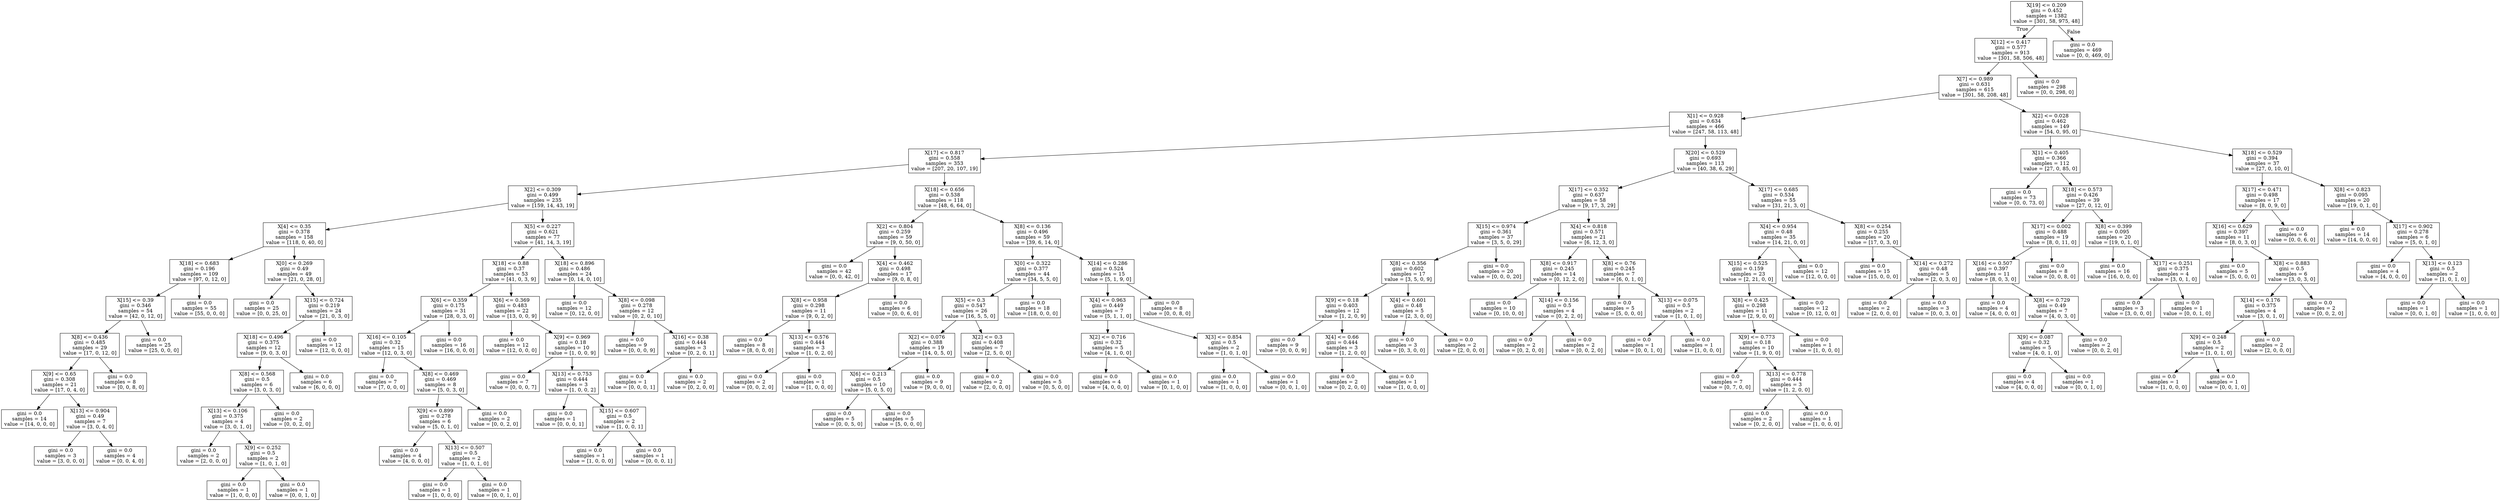 digraph Tree {
node [shape=box] ;
0 [label="X[19] <= 0.209\ngini = 0.452\nsamples = 1382\nvalue = [301, 58, 975, 48]"] ;
1 [label="X[12] <= 0.417\ngini = 0.577\nsamples = 913\nvalue = [301, 58, 506, 48]"] ;
0 -> 1 [labeldistance=2.5, labelangle=45, headlabel="True"] ;
2 [label="X[7] <= 0.989\ngini = 0.631\nsamples = 615\nvalue = [301, 58, 208, 48]"] ;
1 -> 2 ;
3 [label="X[1] <= 0.928\ngini = 0.634\nsamples = 466\nvalue = [247, 58, 113, 48]"] ;
2 -> 3 ;
4 [label="X[17] <= 0.817\ngini = 0.558\nsamples = 353\nvalue = [207, 20, 107, 19]"] ;
3 -> 4 ;
5 [label="X[2] <= 0.309\ngini = 0.499\nsamples = 235\nvalue = [159, 14, 43, 19]"] ;
4 -> 5 ;
6 [label="X[4] <= 0.35\ngini = 0.378\nsamples = 158\nvalue = [118, 0, 40, 0]"] ;
5 -> 6 ;
7 [label="X[18] <= 0.683\ngini = 0.196\nsamples = 109\nvalue = [97, 0, 12, 0]"] ;
6 -> 7 ;
8 [label="X[15] <= 0.39\ngini = 0.346\nsamples = 54\nvalue = [42, 0, 12, 0]"] ;
7 -> 8 ;
9 [label="X[8] <= 0.436\ngini = 0.485\nsamples = 29\nvalue = [17, 0, 12, 0]"] ;
8 -> 9 ;
10 [label="X[9] <= 0.65\ngini = 0.308\nsamples = 21\nvalue = [17, 0, 4, 0]"] ;
9 -> 10 ;
11 [label="gini = 0.0\nsamples = 14\nvalue = [14, 0, 0, 0]"] ;
10 -> 11 ;
12 [label="X[13] <= 0.904\ngini = 0.49\nsamples = 7\nvalue = [3, 0, 4, 0]"] ;
10 -> 12 ;
13 [label="gini = 0.0\nsamples = 3\nvalue = [3, 0, 0, 0]"] ;
12 -> 13 ;
14 [label="gini = 0.0\nsamples = 4\nvalue = [0, 0, 4, 0]"] ;
12 -> 14 ;
15 [label="gini = 0.0\nsamples = 8\nvalue = [0, 0, 8, 0]"] ;
9 -> 15 ;
16 [label="gini = 0.0\nsamples = 25\nvalue = [25, 0, 0, 0]"] ;
8 -> 16 ;
17 [label="gini = 0.0\nsamples = 55\nvalue = [55, 0, 0, 0]"] ;
7 -> 17 ;
18 [label="X[0] <= 0.269\ngini = 0.49\nsamples = 49\nvalue = [21, 0, 28, 0]"] ;
6 -> 18 ;
19 [label="gini = 0.0\nsamples = 25\nvalue = [0, 0, 25, 0]"] ;
18 -> 19 ;
20 [label="X[15] <= 0.724\ngini = 0.219\nsamples = 24\nvalue = [21, 0, 3, 0]"] ;
18 -> 20 ;
21 [label="X[18] <= 0.496\ngini = 0.375\nsamples = 12\nvalue = [9, 0, 3, 0]"] ;
20 -> 21 ;
22 [label="X[8] <= 0.568\ngini = 0.5\nsamples = 6\nvalue = [3, 0, 3, 0]"] ;
21 -> 22 ;
23 [label="X[13] <= 0.106\ngini = 0.375\nsamples = 4\nvalue = [3, 0, 1, 0]"] ;
22 -> 23 ;
24 [label="gini = 0.0\nsamples = 2\nvalue = [2, 0, 0, 0]"] ;
23 -> 24 ;
25 [label="X[9] <= 0.252\ngini = 0.5\nsamples = 2\nvalue = [1, 0, 1, 0]"] ;
23 -> 25 ;
26 [label="gini = 0.0\nsamples = 1\nvalue = [1, 0, 0, 0]"] ;
25 -> 26 ;
27 [label="gini = 0.0\nsamples = 1\nvalue = [0, 0, 1, 0]"] ;
25 -> 27 ;
28 [label="gini = 0.0\nsamples = 2\nvalue = [0, 0, 2, 0]"] ;
22 -> 28 ;
29 [label="gini = 0.0\nsamples = 6\nvalue = [6, 0, 0, 0]"] ;
21 -> 29 ;
30 [label="gini = 0.0\nsamples = 12\nvalue = [12, 0, 0, 0]"] ;
20 -> 30 ;
31 [label="X[5] <= 0.227\ngini = 0.621\nsamples = 77\nvalue = [41, 14, 3, 19]"] ;
5 -> 31 ;
32 [label="X[18] <= 0.88\ngini = 0.37\nsamples = 53\nvalue = [41, 0, 3, 9]"] ;
31 -> 32 ;
33 [label="X[6] <= 0.359\ngini = 0.175\nsamples = 31\nvalue = [28, 0, 3, 0]"] ;
32 -> 33 ;
34 [label="X[16] <= 0.105\ngini = 0.32\nsamples = 15\nvalue = [12, 0, 3, 0]"] ;
33 -> 34 ;
35 [label="gini = 0.0\nsamples = 7\nvalue = [7, 0, 0, 0]"] ;
34 -> 35 ;
36 [label="X[8] <= 0.469\ngini = 0.469\nsamples = 8\nvalue = [5, 0, 3, 0]"] ;
34 -> 36 ;
37 [label="X[9] <= 0.899\ngini = 0.278\nsamples = 6\nvalue = [5, 0, 1, 0]"] ;
36 -> 37 ;
38 [label="gini = 0.0\nsamples = 4\nvalue = [4, 0, 0, 0]"] ;
37 -> 38 ;
39 [label="X[13] <= 0.507\ngini = 0.5\nsamples = 2\nvalue = [1, 0, 1, 0]"] ;
37 -> 39 ;
40 [label="gini = 0.0\nsamples = 1\nvalue = [1, 0, 0, 0]"] ;
39 -> 40 ;
41 [label="gini = 0.0\nsamples = 1\nvalue = [0, 0, 1, 0]"] ;
39 -> 41 ;
42 [label="gini = 0.0\nsamples = 2\nvalue = [0, 0, 2, 0]"] ;
36 -> 42 ;
43 [label="gini = 0.0\nsamples = 16\nvalue = [16, 0, 0, 0]"] ;
33 -> 43 ;
44 [label="X[6] <= 0.369\ngini = 0.483\nsamples = 22\nvalue = [13, 0, 0, 9]"] ;
32 -> 44 ;
45 [label="gini = 0.0\nsamples = 12\nvalue = [12, 0, 0, 0]"] ;
44 -> 45 ;
46 [label="X[9] <= 0.969\ngini = 0.18\nsamples = 10\nvalue = [1, 0, 0, 9]"] ;
44 -> 46 ;
47 [label="gini = 0.0\nsamples = 7\nvalue = [0, 0, 0, 7]"] ;
46 -> 47 ;
48 [label="X[13] <= 0.753\ngini = 0.444\nsamples = 3\nvalue = [1, 0, 0, 2]"] ;
46 -> 48 ;
49 [label="gini = 0.0\nsamples = 1\nvalue = [0, 0, 0, 1]"] ;
48 -> 49 ;
50 [label="X[15] <= 0.607\ngini = 0.5\nsamples = 2\nvalue = [1, 0, 0, 1]"] ;
48 -> 50 ;
51 [label="gini = 0.0\nsamples = 1\nvalue = [1, 0, 0, 0]"] ;
50 -> 51 ;
52 [label="gini = 0.0\nsamples = 1\nvalue = [0, 0, 0, 1]"] ;
50 -> 52 ;
53 [label="X[18] <= 0.896\ngini = 0.486\nsamples = 24\nvalue = [0, 14, 0, 10]"] ;
31 -> 53 ;
54 [label="gini = 0.0\nsamples = 12\nvalue = [0, 12, 0, 0]"] ;
53 -> 54 ;
55 [label="X[8] <= 0.098\ngini = 0.278\nsamples = 12\nvalue = [0, 2, 0, 10]"] ;
53 -> 55 ;
56 [label="gini = 0.0\nsamples = 9\nvalue = [0, 0, 0, 9]"] ;
55 -> 56 ;
57 [label="X[16] <= 0.38\ngini = 0.444\nsamples = 3\nvalue = [0, 2, 0, 1]"] ;
55 -> 57 ;
58 [label="gini = 0.0\nsamples = 1\nvalue = [0, 0, 0, 1]"] ;
57 -> 58 ;
59 [label="gini = 0.0\nsamples = 2\nvalue = [0, 2, 0, 0]"] ;
57 -> 59 ;
60 [label="X[18] <= 0.656\ngini = 0.538\nsamples = 118\nvalue = [48, 6, 64, 0]"] ;
4 -> 60 ;
61 [label="X[2] <= 0.804\ngini = 0.259\nsamples = 59\nvalue = [9, 0, 50, 0]"] ;
60 -> 61 ;
62 [label="gini = 0.0\nsamples = 42\nvalue = [0, 0, 42, 0]"] ;
61 -> 62 ;
63 [label="X[4] <= 0.462\ngini = 0.498\nsamples = 17\nvalue = [9, 0, 8, 0]"] ;
61 -> 63 ;
64 [label="X[8] <= 0.958\ngini = 0.298\nsamples = 11\nvalue = [9, 0, 2, 0]"] ;
63 -> 64 ;
65 [label="gini = 0.0\nsamples = 8\nvalue = [8, 0, 0, 0]"] ;
64 -> 65 ;
66 [label="X[13] <= 0.576\ngini = 0.444\nsamples = 3\nvalue = [1, 0, 2, 0]"] ;
64 -> 66 ;
67 [label="gini = 0.0\nsamples = 2\nvalue = [0, 0, 2, 0]"] ;
66 -> 67 ;
68 [label="gini = 0.0\nsamples = 1\nvalue = [1, 0, 0, 0]"] ;
66 -> 68 ;
69 [label="gini = 0.0\nsamples = 6\nvalue = [0, 0, 6, 0]"] ;
63 -> 69 ;
70 [label="X[8] <= 0.136\ngini = 0.496\nsamples = 59\nvalue = [39, 6, 14, 0]"] ;
60 -> 70 ;
71 [label="X[0] <= 0.322\ngini = 0.377\nsamples = 44\nvalue = [34, 5, 5, 0]"] ;
70 -> 71 ;
72 [label="X[5] <= 0.3\ngini = 0.547\nsamples = 26\nvalue = [16, 5, 5, 0]"] ;
71 -> 72 ;
73 [label="X[2] <= 0.076\ngini = 0.388\nsamples = 19\nvalue = [14, 0, 5, 0]"] ;
72 -> 73 ;
74 [label="X[6] <= 0.213\ngini = 0.5\nsamples = 10\nvalue = [5, 0, 5, 0]"] ;
73 -> 74 ;
75 [label="gini = 0.0\nsamples = 5\nvalue = [0, 0, 5, 0]"] ;
74 -> 75 ;
76 [label="gini = 0.0\nsamples = 5\nvalue = [5, 0, 0, 0]"] ;
74 -> 76 ;
77 [label="gini = 0.0\nsamples = 9\nvalue = [9, 0, 0, 0]"] ;
73 -> 77 ;
78 [label="X[2] <= 0.3\ngini = 0.408\nsamples = 7\nvalue = [2, 5, 0, 0]"] ;
72 -> 78 ;
79 [label="gini = 0.0\nsamples = 2\nvalue = [2, 0, 0, 0]"] ;
78 -> 79 ;
80 [label="gini = 0.0\nsamples = 5\nvalue = [0, 5, 0, 0]"] ;
78 -> 80 ;
81 [label="gini = 0.0\nsamples = 18\nvalue = [18, 0, 0, 0]"] ;
71 -> 81 ;
82 [label="X[14] <= 0.286\ngini = 0.524\nsamples = 15\nvalue = [5, 1, 9, 0]"] ;
70 -> 82 ;
83 [label="X[4] <= 0.963\ngini = 0.449\nsamples = 7\nvalue = [5, 1, 1, 0]"] ;
82 -> 83 ;
84 [label="X[2] <= 0.716\ngini = 0.32\nsamples = 5\nvalue = [4, 1, 0, 0]"] ;
83 -> 84 ;
85 [label="gini = 0.0\nsamples = 4\nvalue = [4, 0, 0, 0]"] ;
84 -> 85 ;
86 [label="gini = 0.0\nsamples = 1\nvalue = [0, 1, 0, 0]"] ;
84 -> 86 ;
87 [label="X[3] <= 0.854\ngini = 0.5\nsamples = 2\nvalue = [1, 0, 1, 0]"] ;
83 -> 87 ;
88 [label="gini = 0.0\nsamples = 1\nvalue = [1, 0, 0, 0]"] ;
87 -> 88 ;
89 [label="gini = 0.0\nsamples = 1\nvalue = [0, 0, 1, 0]"] ;
87 -> 89 ;
90 [label="gini = 0.0\nsamples = 8\nvalue = [0, 0, 8, 0]"] ;
82 -> 90 ;
91 [label="X[20] <= 0.529\ngini = 0.693\nsamples = 113\nvalue = [40, 38, 6, 29]"] ;
3 -> 91 ;
92 [label="X[17] <= 0.352\ngini = 0.637\nsamples = 58\nvalue = [9, 17, 3, 29]"] ;
91 -> 92 ;
93 [label="X[15] <= 0.974\ngini = 0.361\nsamples = 37\nvalue = [3, 5, 0, 29]"] ;
92 -> 93 ;
94 [label="X[8] <= 0.356\ngini = 0.602\nsamples = 17\nvalue = [3, 5, 0, 9]"] ;
93 -> 94 ;
95 [label="X[9] <= 0.18\ngini = 0.403\nsamples = 12\nvalue = [1, 2, 0, 9]"] ;
94 -> 95 ;
96 [label="gini = 0.0\nsamples = 9\nvalue = [0, 0, 0, 9]"] ;
95 -> 96 ;
97 [label="X[4] <= 0.66\ngini = 0.444\nsamples = 3\nvalue = [1, 2, 0, 0]"] ;
95 -> 97 ;
98 [label="gini = 0.0\nsamples = 2\nvalue = [0, 2, 0, 0]"] ;
97 -> 98 ;
99 [label="gini = 0.0\nsamples = 1\nvalue = [1, 0, 0, 0]"] ;
97 -> 99 ;
100 [label="X[4] <= 0.601\ngini = 0.48\nsamples = 5\nvalue = [2, 3, 0, 0]"] ;
94 -> 100 ;
101 [label="gini = 0.0\nsamples = 3\nvalue = [0, 3, 0, 0]"] ;
100 -> 101 ;
102 [label="gini = 0.0\nsamples = 2\nvalue = [2, 0, 0, 0]"] ;
100 -> 102 ;
103 [label="gini = 0.0\nsamples = 20\nvalue = [0, 0, 0, 20]"] ;
93 -> 103 ;
104 [label="X[4] <= 0.818\ngini = 0.571\nsamples = 21\nvalue = [6, 12, 3, 0]"] ;
92 -> 104 ;
105 [label="X[8] <= 0.917\ngini = 0.245\nsamples = 14\nvalue = [0, 12, 2, 0]"] ;
104 -> 105 ;
106 [label="gini = 0.0\nsamples = 10\nvalue = [0, 10, 0, 0]"] ;
105 -> 106 ;
107 [label="X[14] <= 0.156\ngini = 0.5\nsamples = 4\nvalue = [0, 2, 2, 0]"] ;
105 -> 107 ;
108 [label="gini = 0.0\nsamples = 2\nvalue = [0, 2, 0, 0]"] ;
107 -> 108 ;
109 [label="gini = 0.0\nsamples = 2\nvalue = [0, 0, 2, 0]"] ;
107 -> 109 ;
110 [label="X[8] <= 0.76\ngini = 0.245\nsamples = 7\nvalue = [6, 0, 1, 0]"] ;
104 -> 110 ;
111 [label="gini = 0.0\nsamples = 5\nvalue = [5, 0, 0, 0]"] ;
110 -> 111 ;
112 [label="X[13] <= 0.075\ngini = 0.5\nsamples = 2\nvalue = [1, 0, 1, 0]"] ;
110 -> 112 ;
113 [label="gini = 0.0\nsamples = 1\nvalue = [0, 0, 1, 0]"] ;
112 -> 113 ;
114 [label="gini = 0.0\nsamples = 1\nvalue = [1, 0, 0, 0]"] ;
112 -> 114 ;
115 [label="X[17] <= 0.685\ngini = 0.534\nsamples = 55\nvalue = [31, 21, 3, 0]"] ;
91 -> 115 ;
116 [label="X[4] <= 0.954\ngini = 0.48\nsamples = 35\nvalue = [14, 21, 0, 0]"] ;
115 -> 116 ;
117 [label="X[15] <= 0.525\ngini = 0.159\nsamples = 23\nvalue = [2, 21, 0, 0]"] ;
116 -> 117 ;
118 [label="X[8] <= 0.425\ngini = 0.298\nsamples = 11\nvalue = [2, 9, 0, 0]"] ;
117 -> 118 ;
119 [label="X[9] <= 0.773\ngini = 0.18\nsamples = 10\nvalue = [1, 9, 0, 0]"] ;
118 -> 119 ;
120 [label="gini = 0.0\nsamples = 7\nvalue = [0, 7, 0, 0]"] ;
119 -> 120 ;
121 [label="X[13] <= 0.778\ngini = 0.444\nsamples = 3\nvalue = [1, 2, 0, 0]"] ;
119 -> 121 ;
122 [label="gini = 0.0\nsamples = 2\nvalue = [0, 2, 0, 0]"] ;
121 -> 122 ;
123 [label="gini = 0.0\nsamples = 1\nvalue = [1, 0, 0, 0]"] ;
121 -> 123 ;
124 [label="gini = 0.0\nsamples = 1\nvalue = [1, 0, 0, 0]"] ;
118 -> 124 ;
125 [label="gini = 0.0\nsamples = 12\nvalue = [0, 12, 0, 0]"] ;
117 -> 125 ;
126 [label="gini = 0.0\nsamples = 12\nvalue = [12, 0, 0, 0]"] ;
116 -> 126 ;
127 [label="X[8] <= 0.254\ngini = 0.255\nsamples = 20\nvalue = [17, 0, 3, 0]"] ;
115 -> 127 ;
128 [label="gini = 0.0\nsamples = 15\nvalue = [15, 0, 0, 0]"] ;
127 -> 128 ;
129 [label="X[14] <= 0.272\ngini = 0.48\nsamples = 5\nvalue = [2, 0, 3, 0]"] ;
127 -> 129 ;
130 [label="gini = 0.0\nsamples = 2\nvalue = [2, 0, 0, 0]"] ;
129 -> 130 ;
131 [label="gini = 0.0\nsamples = 3\nvalue = [0, 0, 3, 0]"] ;
129 -> 131 ;
132 [label="X[2] <= 0.028\ngini = 0.462\nsamples = 149\nvalue = [54, 0, 95, 0]"] ;
2 -> 132 ;
133 [label="X[1] <= 0.405\ngini = 0.366\nsamples = 112\nvalue = [27, 0, 85, 0]"] ;
132 -> 133 ;
134 [label="gini = 0.0\nsamples = 73\nvalue = [0, 0, 73, 0]"] ;
133 -> 134 ;
135 [label="X[18] <= 0.573\ngini = 0.426\nsamples = 39\nvalue = [27, 0, 12, 0]"] ;
133 -> 135 ;
136 [label="X[17] <= 0.002\ngini = 0.488\nsamples = 19\nvalue = [8, 0, 11, 0]"] ;
135 -> 136 ;
137 [label="X[16] <= 0.507\ngini = 0.397\nsamples = 11\nvalue = [8, 0, 3, 0]"] ;
136 -> 137 ;
138 [label="gini = 0.0\nsamples = 4\nvalue = [4, 0, 0, 0]"] ;
137 -> 138 ;
139 [label="X[8] <= 0.729\ngini = 0.49\nsamples = 7\nvalue = [4, 0, 3, 0]"] ;
137 -> 139 ;
140 [label="X[9] <= 0.087\ngini = 0.32\nsamples = 5\nvalue = [4, 0, 1, 0]"] ;
139 -> 140 ;
141 [label="gini = 0.0\nsamples = 4\nvalue = [4, 0, 0, 0]"] ;
140 -> 141 ;
142 [label="gini = 0.0\nsamples = 1\nvalue = [0, 0, 1, 0]"] ;
140 -> 142 ;
143 [label="gini = 0.0\nsamples = 2\nvalue = [0, 0, 2, 0]"] ;
139 -> 143 ;
144 [label="gini = 0.0\nsamples = 8\nvalue = [0, 0, 8, 0]"] ;
136 -> 144 ;
145 [label="X[8] <= 0.399\ngini = 0.095\nsamples = 20\nvalue = [19, 0, 1, 0]"] ;
135 -> 145 ;
146 [label="gini = 0.0\nsamples = 16\nvalue = [16, 0, 0, 0]"] ;
145 -> 146 ;
147 [label="X[17] <= 0.251\ngini = 0.375\nsamples = 4\nvalue = [3, 0, 1, 0]"] ;
145 -> 147 ;
148 [label="gini = 0.0\nsamples = 3\nvalue = [3, 0, 0, 0]"] ;
147 -> 148 ;
149 [label="gini = 0.0\nsamples = 1\nvalue = [0, 0, 1, 0]"] ;
147 -> 149 ;
150 [label="X[18] <= 0.529\ngini = 0.394\nsamples = 37\nvalue = [27, 0, 10, 0]"] ;
132 -> 150 ;
151 [label="X[17] <= 0.471\ngini = 0.498\nsamples = 17\nvalue = [8, 0, 9, 0]"] ;
150 -> 151 ;
152 [label="X[16] <= 0.629\ngini = 0.397\nsamples = 11\nvalue = [8, 0, 3, 0]"] ;
151 -> 152 ;
153 [label="gini = 0.0\nsamples = 5\nvalue = [5, 0, 0, 0]"] ;
152 -> 153 ;
154 [label="X[8] <= 0.883\ngini = 0.5\nsamples = 6\nvalue = [3, 0, 3, 0]"] ;
152 -> 154 ;
155 [label="X[14] <= 0.176\ngini = 0.375\nsamples = 4\nvalue = [3, 0, 1, 0]"] ;
154 -> 155 ;
156 [label="X[9] <= 0.248\ngini = 0.5\nsamples = 2\nvalue = [1, 0, 1, 0]"] ;
155 -> 156 ;
157 [label="gini = 0.0\nsamples = 1\nvalue = [1, 0, 0, 0]"] ;
156 -> 157 ;
158 [label="gini = 0.0\nsamples = 1\nvalue = [0, 0, 1, 0]"] ;
156 -> 158 ;
159 [label="gini = 0.0\nsamples = 2\nvalue = [2, 0, 0, 0]"] ;
155 -> 159 ;
160 [label="gini = 0.0\nsamples = 2\nvalue = [0, 0, 2, 0]"] ;
154 -> 160 ;
161 [label="gini = 0.0\nsamples = 6\nvalue = [0, 0, 6, 0]"] ;
151 -> 161 ;
162 [label="X[8] <= 0.823\ngini = 0.095\nsamples = 20\nvalue = [19, 0, 1, 0]"] ;
150 -> 162 ;
163 [label="gini = 0.0\nsamples = 14\nvalue = [14, 0, 0, 0]"] ;
162 -> 163 ;
164 [label="X[17] <= 0.902\ngini = 0.278\nsamples = 6\nvalue = [5, 0, 1, 0]"] ;
162 -> 164 ;
165 [label="gini = 0.0\nsamples = 4\nvalue = [4, 0, 0, 0]"] ;
164 -> 165 ;
166 [label="X[13] <= 0.123\ngini = 0.5\nsamples = 2\nvalue = [1, 0, 1, 0]"] ;
164 -> 166 ;
167 [label="gini = 0.0\nsamples = 1\nvalue = [0, 0, 1, 0]"] ;
166 -> 167 ;
168 [label="gini = 0.0\nsamples = 1\nvalue = [1, 0, 0, 0]"] ;
166 -> 168 ;
169 [label="gini = 0.0\nsamples = 298\nvalue = [0, 0, 298, 0]"] ;
1 -> 169 ;
170 [label="gini = 0.0\nsamples = 469\nvalue = [0, 0, 469, 0]"] ;
0 -> 170 [labeldistance=2.5, labelangle=-45, headlabel="False"] ;
}